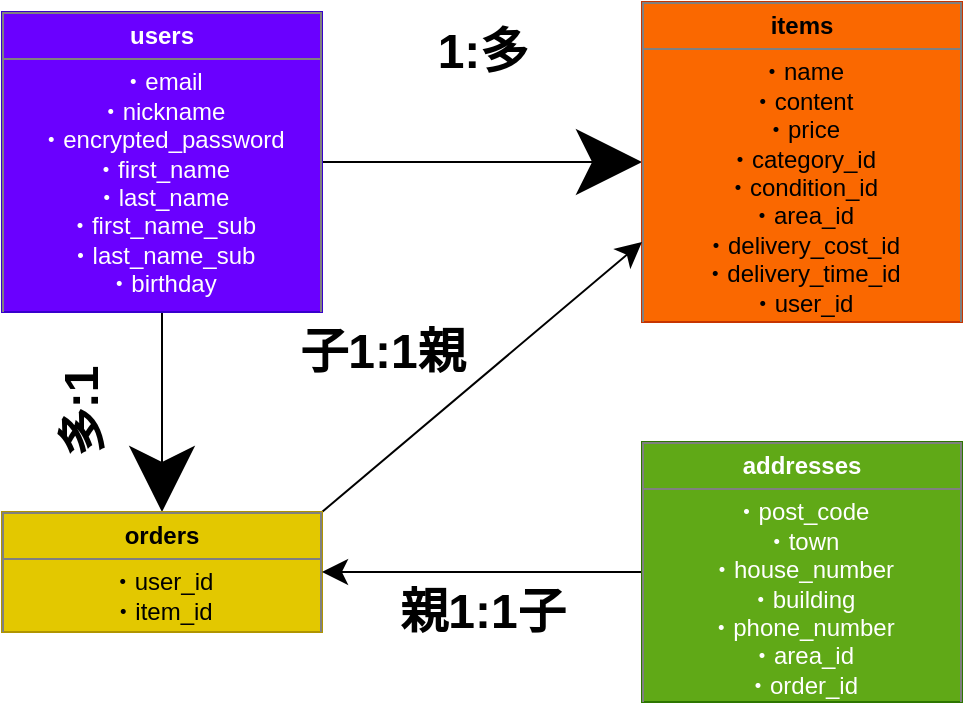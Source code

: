 <mxfile>
    <diagram id="TNoyiRiXXIk6oAbm5Dgm" name="ページ1">
        <mxGraphModel dx="529" dy="419" grid="1" gridSize="10" guides="1" tooltips="1" connect="1" arrows="1" fold="1" page="1" pageScale="1" pageWidth="827" pageHeight="1169" math="0" shadow="0">
            <root>
                <mxCell id="0"/>
                <mxCell id="1" parent="0"/>
                <mxCell id="2" style="edgeStyle=none;html=1;exitX=1;exitY=0.5;exitDx=0;exitDy=0;endSize=30;" parent="1" source="4" target="5" edge="1">
                    <mxGeometry relative="1" as="geometry"/>
                </mxCell>
                <mxCell id="3" style="edgeStyle=none;html=1;exitX=0.5;exitY=1;exitDx=0;exitDy=0;entryX=0.5;entryY=0;entryDx=0;entryDy=0;endSize=30;" parent="1" source="4" target="7" edge="1">
                    <mxGeometry relative="1" as="geometry"/>
                </mxCell>
                <mxCell id="4" value="&lt;table border=&quot;1&quot; width=&quot;100%&quot; height=&quot;100%&quot; cellpadding=&quot;4&quot; style=&quot;width:100%;height:100%;border-collapse:collapse;&quot;&gt;&lt;tbody&gt;&lt;tr&gt;&lt;th align=&quot;center&quot;&gt;users&lt;/th&gt;&lt;/tr&gt;&lt;tr&gt;&lt;td align=&quot;center&quot;&gt;・email &lt;br&gt;・nickname&lt;br&gt;・encrypted_password&lt;br&gt;・first_name&lt;br&gt;・last_name&lt;br&gt;・first_name_sub&lt;br&gt;・last_name_sub&lt;br&gt;・birthday&lt;br&gt;&lt;br&gt;&lt;br&gt;&lt;/td&gt;&lt;/tr&gt;&lt;tr&gt;&lt;td align=&quot;center&quot;&gt;&lt;br&gt;&lt;/td&gt;&lt;/tr&gt;&lt;/tbody&gt;&lt;/table&gt;" style="text;html=1;whiteSpace=wrap;overflow=fill;rounded=0;fillColor=#6a00ff;fontColor=#ffffff;strokeColor=#3700CC;" parent="1" vertex="1">
                    <mxGeometry x="40" y="40" width="160" height="150" as="geometry"/>
                </mxCell>
                <mxCell id="5" value="&lt;table border=&quot;1&quot; width=&quot;100%&quot; height=&quot;100%&quot; cellpadding=&quot;4&quot; style=&quot;width:100%;height:100%;border-collapse:collapse;&quot;&gt;&lt;tbody&gt;&lt;tr&gt;&lt;th align=&quot;center&quot;&gt;items&lt;/th&gt;&lt;/tr&gt;&lt;tr&gt;&lt;td align=&quot;center&quot;&gt;・name&lt;br&gt;・content&lt;br&gt;・price&lt;br&gt;・category_id&lt;br&gt;・condition_id&lt;br&gt;・area_id&lt;br&gt;・delivery_cost_id&lt;br&gt;・delivery_time_id&lt;br&gt;・user_id&lt;br&gt;&lt;br&gt;&lt;br&gt;&lt;br&gt;&lt;br&gt;&lt;/td&gt;&lt;/tr&gt;&lt;tr&gt;&lt;td align=&quot;center&quot;&gt;&lt;br&gt;&lt;/td&gt;&lt;/tr&gt;&lt;/tbody&gt;&lt;/table&gt;" style="text;html=1;whiteSpace=wrap;strokeColor=#C73500;fillColor=#fa6800;overflow=fill;fontColor=#000000;" parent="1" vertex="1">
                    <mxGeometry x="360" y="35" width="160" height="160" as="geometry"/>
                </mxCell>
                <mxCell id="6" style="edgeStyle=none;html=1;exitX=1;exitY=0;exitDx=0;exitDy=0;entryX=0;entryY=0.75;entryDx=0;entryDy=0;endSize=10;" parent="1" source="7" target="5" edge="1">
                    <mxGeometry relative="1" as="geometry"/>
                </mxCell>
                <mxCell id="7" value="&lt;table border=&quot;1&quot; width=&quot;100%&quot; height=&quot;100%&quot; cellpadding=&quot;4&quot; style=&quot;width:100%;height:100%;border-collapse:collapse;&quot;&gt;&lt;tbody&gt;&lt;tr&gt;&lt;th align=&quot;center&quot;&gt;orders&lt;/th&gt;&lt;/tr&gt;&lt;tr&gt;&lt;td align=&quot;center&quot;&gt;・user_id&lt;br&gt;・item_id&lt;br&gt;&lt;br&gt;&lt;br&gt;&lt;br&gt;&lt;br&gt;&lt;br&gt;&lt;br&gt;&lt;br&gt;&lt;/td&gt;&lt;/tr&gt;&lt;tr&gt;&lt;td align=&quot;center&quot;&gt;&lt;br&gt;&lt;/td&gt;&lt;/tr&gt;&lt;/tbody&gt;&lt;/table&gt;" style="text;html=1;whiteSpace=wrap;strokeColor=#B09500;fillColor=#e3c800;overflow=fill;fontColor=#000000;" parent="1" vertex="1">
                    <mxGeometry x="40" y="290" width="160" height="60" as="geometry"/>
                </mxCell>
                <mxCell id="8" style="edgeStyle=none;html=1;exitX=0;exitY=0.5;exitDx=0;exitDy=0;entryX=1;entryY=0.5;entryDx=0;entryDy=0;endSize=10;" parent="1" source="9" target="7" edge="1">
                    <mxGeometry relative="1" as="geometry"/>
                </mxCell>
                <mxCell id="9" value="&lt;table border=&quot;1&quot; width=&quot;100%&quot; height=&quot;100%&quot; cellpadding=&quot;4&quot; style=&quot;width:100%;height:100%;border-collapse:collapse;&quot;&gt;&lt;tbody&gt;&lt;tr&gt;&lt;th align=&quot;center&quot;&gt;addresses&lt;/th&gt;&lt;/tr&gt;&lt;tr&gt;&lt;td align=&quot;center&quot;&gt;・post_code&lt;br&gt;・town&lt;br&gt;・house_number&lt;br&gt;・building&lt;br&gt;・phone_number&lt;br&gt;・area_id&lt;br&gt;・order_id&lt;br&gt;&lt;br&gt;&lt;br&gt;&lt;/td&gt;&lt;/tr&gt;&lt;tr&gt;&lt;td align=&quot;center&quot;&gt;&lt;br&gt;&lt;/td&gt;&lt;/tr&gt;&lt;/tbody&gt;&lt;/table&gt;" style="text;html=1;whiteSpace=wrap;strokeColor=#2D7600;fillColor=#60a917;overflow=fill;fontColor=#ffffff;" parent="1" vertex="1">
                    <mxGeometry x="360" y="255" width="160" height="130" as="geometry"/>
                </mxCell>
                <mxCell id="10" value="1:多" style="text;strokeColor=none;fillColor=none;html=1;fontSize=24;fontStyle=1;verticalAlign=middle;align=center;" parent="1" vertex="1">
                    <mxGeometry x="230" y="40" width="100" height="40" as="geometry"/>
                </mxCell>
                <mxCell id="11" value="多:1" style="text;strokeColor=none;fillColor=none;html=1;fontSize=24;fontStyle=1;verticalAlign=middle;align=center;direction=south;flipV=1;flipH=1;horizontal=0;" parent="1" vertex="1">
                    <mxGeometry x="60" y="190" width="40" height="100" as="geometry"/>
                </mxCell>
                <mxCell id="12" value="子1:1親" style="text;strokeColor=none;fillColor=none;html=1;fontSize=24;fontStyle=1;verticalAlign=middle;align=center;" parent="1" vertex="1">
                    <mxGeometry x="180" y="190" width="100" height="40" as="geometry"/>
                </mxCell>
                <mxCell id="13" value="親1:1子" style="text;strokeColor=none;fillColor=none;html=1;fontSize=24;fontStyle=1;verticalAlign=middle;align=center;" parent="1" vertex="1">
                    <mxGeometry x="230" y="320" width="100" height="40" as="geometry"/>
                </mxCell>
            </root>
        </mxGraphModel>
    </diagram>
</mxfile>